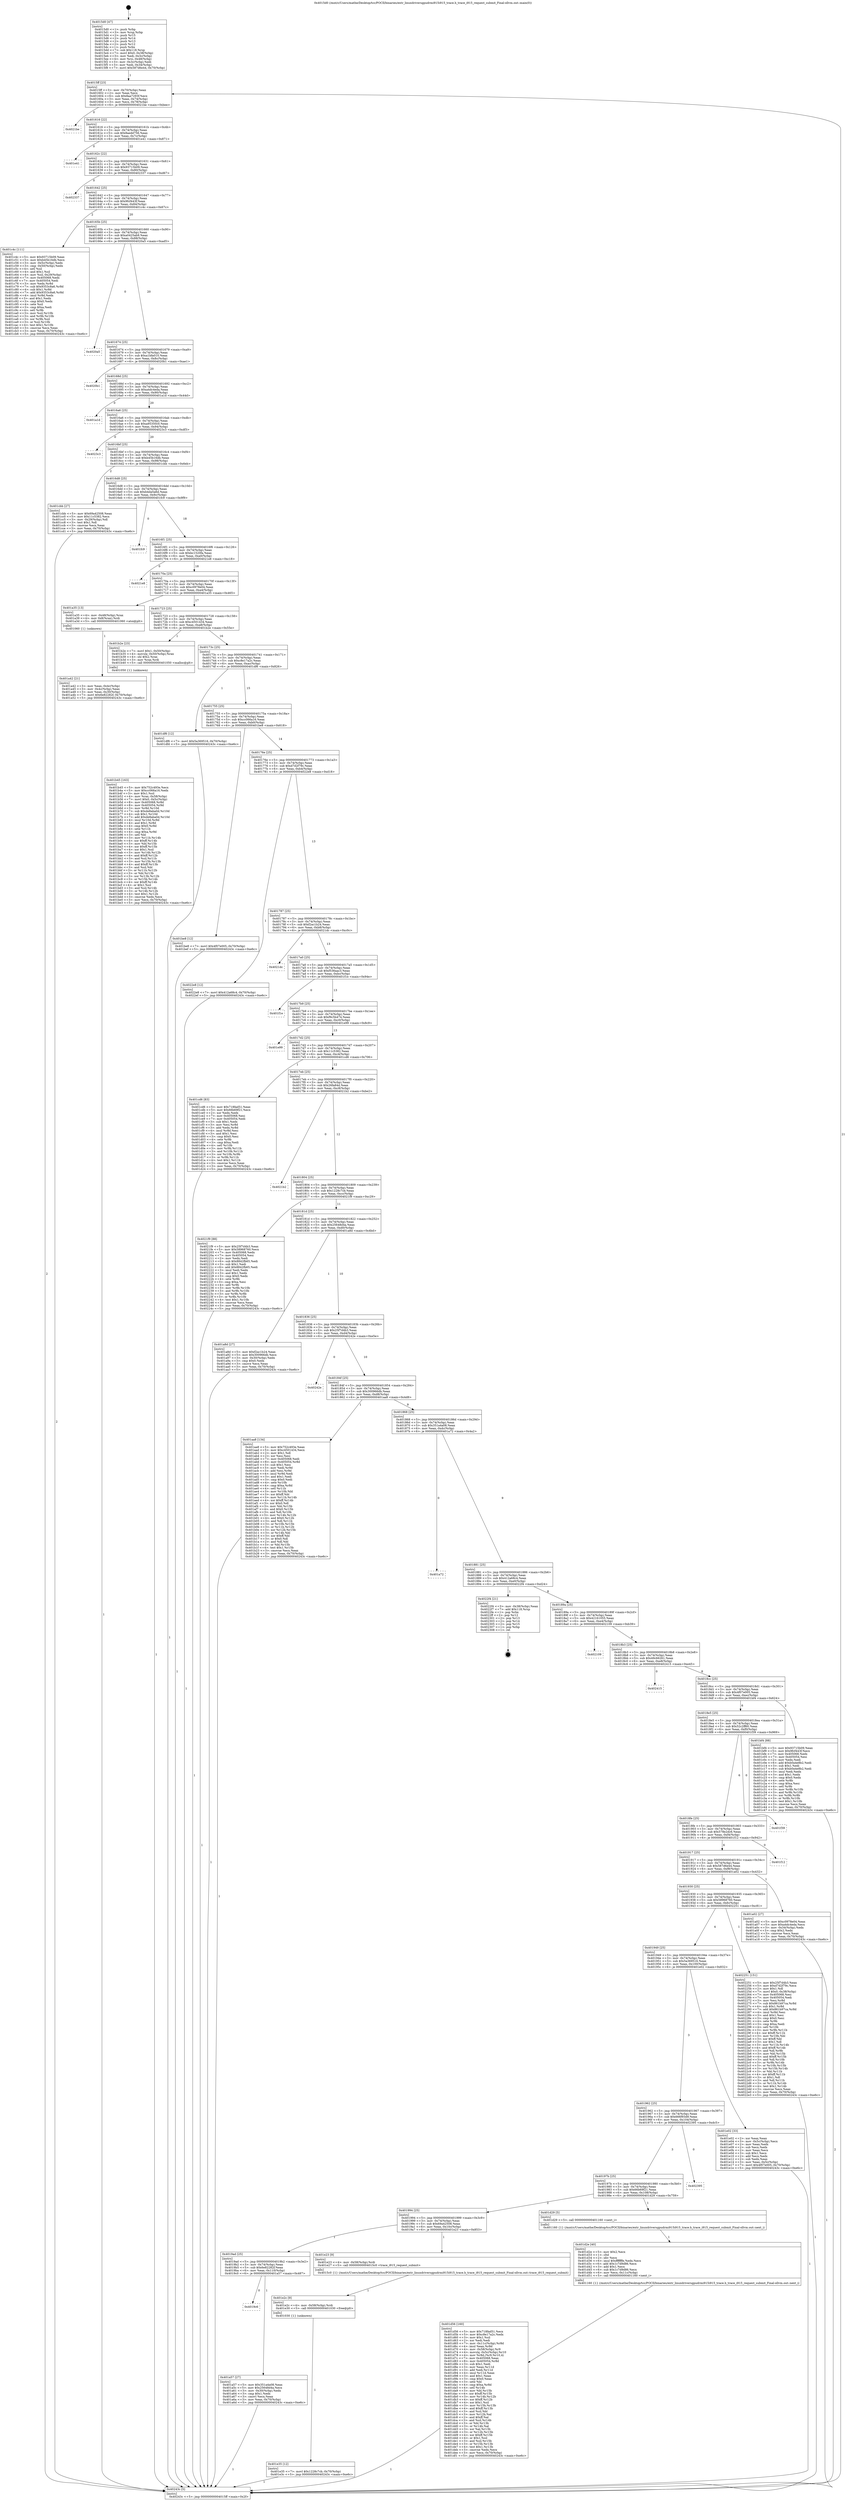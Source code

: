 digraph "0x4015d0" {
  label = "0x4015d0 (/mnt/c/Users/mathe/Desktop/tcc/POCII/binaries/extr_linuxdriversgpudrmi915i915_trace.h_trace_i915_request_submit_Final-ollvm.out::main(0))"
  labelloc = "t"
  node[shape=record]

  Entry [label="",width=0.3,height=0.3,shape=circle,fillcolor=black,style=filled]
  "0x4015ff" [label="{
     0x4015ff [23]\l
     | [instrs]\l
     &nbsp;&nbsp;0x4015ff \<+3\>: mov -0x70(%rbp),%eax\l
     &nbsp;&nbsp;0x401602 \<+2\>: mov %eax,%ecx\l
     &nbsp;&nbsp;0x401604 \<+6\>: sub $0x8aa7293f,%ecx\l
     &nbsp;&nbsp;0x40160a \<+3\>: mov %eax,-0x74(%rbp)\l
     &nbsp;&nbsp;0x40160d \<+3\>: mov %ecx,-0x78(%rbp)\l
     &nbsp;&nbsp;0x401610 \<+6\>: je 00000000004021be \<main+0xbee\>\l
  }"]
  "0x4021be" [label="{
     0x4021be\l
  }", style=dashed]
  "0x401616" [label="{
     0x401616 [22]\l
     | [instrs]\l
     &nbsp;&nbsp;0x401616 \<+5\>: jmp 000000000040161b \<main+0x4b\>\l
     &nbsp;&nbsp;0x40161b \<+3\>: mov -0x74(%rbp),%eax\l
     &nbsp;&nbsp;0x40161e \<+5\>: sub $0x8aedd756,%eax\l
     &nbsp;&nbsp;0x401623 \<+3\>: mov %eax,-0x7c(%rbp)\l
     &nbsp;&nbsp;0x401626 \<+6\>: je 0000000000401e41 \<main+0x871\>\l
  }"]
  Exit [label="",width=0.3,height=0.3,shape=circle,fillcolor=black,style=filled,peripheries=2]
  "0x401e41" [label="{
     0x401e41\l
  }", style=dashed]
  "0x40162c" [label="{
     0x40162c [22]\l
     | [instrs]\l
     &nbsp;&nbsp;0x40162c \<+5\>: jmp 0000000000401631 \<main+0x61\>\l
     &nbsp;&nbsp;0x401631 \<+3\>: mov -0x74(%rbp),%eax\l
     &nbsp;&nbsp;0x401634 \<+5\>: sub $0x93715b09,%eax\l
     &nbsp;&nbsp;0x401639 \<+3\>: mov %eax,-0x80(%rbp)\l
     &nbsp;&nbsp;0x40163c \<+6\>: je 0000000000402337 \<main+0xd67\>\l
  }"]
  "0x401e35" [label="{
     0x401e35 [12]\l
     | [instrs]\l
     &nbsp;&nbsp;0x401e35 \<+7\>: movl $0x1228c7cb,-0x70(%rbp)\l
     &nbsp;&nbsp;0x401e3c \<+5\>: jmp 000000000040243c \<main+0xe6c\>\l
  }"]
  "0x402337" [label="{
     0x402337\l
  }", style=dashed]
  "0x401642" [label="{
     0x401642 [25]\l
     | [instrs]\l
     &nbsp;&nbsp;0x401642 \<+5\>: jmp 0000000000401647 \<main+0x77\>\l
     &nbsp;&nbsp;0x401647 \<+3\>: mov -0x74(%rbp),%eax\l
     &nbsp;&nbsp;0x40164a \<+5\>: sub $0x9fcf443f,%eax\l
     &nbsp;&nbsp;0x40164f \<+6\>: mov %eax,-0x84(%rbp)\l
     &nbsp;&nbsp;0x401655 \<+6\>: je 0000000000401c4c \<main+0x67c\>\l
  }"]
  "0x401e2c" [label="{
     0x401e2c [9]\l
     | [instrs]\l
     &nbsp;&nbsp;0x401e2c \<+4\>: mov -0x58(%rbp),%rdi\l
     &nbsp;&nbsp;0x401e30 \<+5\>: call 0000000000401030 \<free@plt\>\l
     | [calls]\l
     &nbsp;&nbsp;0x401030 \{1\} (unknown)\l
  }"]
  "0x401c4c" [label="{
     0x401c4c [111]\l
     | [instrs]\l
     &nbsp;&nbsp;0x401c4c \<+5\>: mov $0x93715b09,%eax\l
     &nbsp;&nbsp;0x401c51 \<+5\>: mov $0xb45b16db,%ecx\l
     &nbsp;&nbsp;0x401c56 \<+3\>: mov -0x5c(%rbp),%edx\l
     &nbsp;&nbsp;0x401c59 \<+3\>: cmp -0x50(%rbp),%edx\l
     &nbsp;&nbsp;0x401c5c \<+4\>: setl %sil\l
     &nbsp;&nbsp;0x401c60 \<+4\>: and $0x1,%sil\l
     &nbsp;&nbsp;0x401c64 \<+4\>: mov %sil,-0x29(%rbp)\l
     &nbsp;&nbsp;0x401c68 \<+7\>: mov 0x405068,%edx\l
     &nbsp;&nbsp;0x401c6f \<+7\>: mov 0x405054,%edi\l
     &nbsp;&nbsp;0x401c76 \<+3\>: mov %edx,%r8d\l
     &nbsp;&nbsp;0x401c79 \<+7\>: sub $0x9353c8a6,%r8d\l
     &nbsp;&nbsp;0x401c80 \<+4\>: sub $0x1,%r8d\l
     &nbsp;&nbsp;0x401c84 \<+7\>: add $0x9353c8a6,%r8d\l
     &nbsp;&nbsp;0x401c8b \<+4\>: imul %r8d,%edx\l
     &nbsp;&nbsp;0x401c8f \<+3\>: and $0x1,%edx\l
     &nbsp;&nbsp;0x401c92 \<+3\>: cmp $0x0,%edx\l
     &nbsp;&nbsp;0x401c95 \<+4\>: sete %sil\l
     &nbsp;&nbsp;0x401c99 \<+3\>: cmp $0xa,%edi\l
     &nbsp;&nbsp;0x401c9c \<+4\>: setl %r9b\l
     &nbsp;&nbsp;0x401ca0 \<+3\>: mov %sil,%r10b\l
     &nbsp;&nbsp;0x401ca3 \<+3\>: and %r9b,%r10b\l
     &nbsp;&nbsp;0x401ca6 \<+3\>: xor %r9b,%sil\l
     &nbsp;&nbsp;0x401ca9 \<+3\>: or %sil,%r10b\l
     &nbsp;&nbsp;0x401cac \<+4\>: test $0x1,%r10b\l
     &nbsp;&nbsp;0x401cb0 \<+3\>: cmovne %ecx,%eax\l
     &nbsp;&nbsp;0x401cb3 \<+3\>: mov %eax,-0x70(%rbp)\l
     &nbsp;&nbsp;0x401cb6 \<+5\>: jmp 000000000040243c \<main+0xe6c\>\l
  }"]
  "0x40165b" [label="{
     0x40165b [25]\l
     | [instrs]\l
     &nbsp;&nbsp;0x40165b \<+5\>: jmp 0000000000401660 \<main+0x90\>\l
     &nbsp;&nbsp;0x401660 \<+3\>: mov -0x74(%rbp),%eax\l
     &nbsp;&nbsp;0x401663 \<+5\>: sub $0xa0425ab9,%eax\l
     &nbsp;&nbsp;0x401668 \<+6\>: mov %eax,-0x88(%rbp)\l
     &nbsp;&nbsp;0x40166e \<+6\>: je 00000000004020a5 \<main+0xad5\>\l
  }"]
  "0x401d56" [label="{
     0x401d56 [160]\l
     | [instrs]\l
     &nbsp;&nbsp;0x401d56 \<+5\>: mov $0x718fad51,%ecx\l
     &nbsp;&nbsp;0x401d5b \<+5\>: mov $0xc8e17a2c,%edx\l
     &nbsp;&nbsp;0x401d60 \<+3\>: mov $0x1,%sil\l
     &nbsp;&nbsp;0x401d63 \<+2\>: xor %edi,%edi\l
     &nbsp;&nbsp;0x401d65 \<+7\>: mov -0x11c(%rbp),%r8d\l
     &nbsp;&nbsp;0x401d6c \<+4\>: imul %eax,%r8d\l
     &nbsp;&nbsp;0x401d70 \<+4\>: mov -0x58(%rbp),%r9\l
     &nbsp;&nbsp;0x401d74 \<+4\>: movslq -0x5c(%rbp),%r10\l
     &nbsp;&nbsp;0x401d78 \<+4\>: mov %r8d,(%r9,%r10,4)\l
     &nbsp;&nbsp;0x401d7c \<+7\>: mov 0x405068,%eax\l
     &nbsp;&nbsp;0x401d83 \<+8\>: mov 0x405054,%r8d\l
     &nbsp;&nbsp;0x401d8b \<+3\>: sub $0x1,%edi\l
     &nbsp;&nbsp;0x401d8e \<+3\>: mov %eax,%r11d\l
     &nbsp;&nbsp;0x401d91 \<+3\>: add %edi,%r11d\l
     &nbsp;&nbsp;0x401d94 \<+4\>: imul %r11d,%eax\l
     &nbsp;&nbsp;0x401d98 \<+3\>: and $0x1,%eax\l
     &nbsp;&nbsp;0x401d9b \<+3\>: cmp $0x0,%eax\l
     &nbsp;&nbsp;0x401d9e \<+3\>: sete %bl\l
     &nbsp;&nbsp;0x401da1 \<+4\>: cmp $0xa,%r8d\l
     &nbsp;&nbsp;0x401da5 \<+4\>: setl %r14b\l
     &nbsp;&nbsp;0x401da9 \<+3\>: mov %bl,%r15b\l
     &nbsp;&nbsp;0x401dac \<+4\>: xor $0xff,%r15b\l
     &nbsp;&nbsp;0x401db0 \<+3\>: mov %r14b,%r12b\l
     &nbsp;&nbsp;0x401db3 \<+4\>: xor $0xff,%r12b\l
     &nbsp;&nbsp;0x401db7 \<+4\>: xor $0x1,%sil\l
     &nbsp;&nbsp;0x401dbb \<+3\>: mov %r15b,%r13b\l
     &nbsp;&nbsp;0x401dbe \<+4\>: and $0xff,%r13b\l
     &nbsp;&nbsp;0x401dc2 \<+3\>: and %sil,%bl\l
     &nbsp;&nbsp;0x401dc5 \<+3\>: mov %r12b,%al\l
     &nbsp;&nbsp;0x401dc8 \<+2\>: and $0xff,%al\l
     &nbsp;&nbsp;0x401dca \<+3\>: and %sil,%r14b\l
     &nbsp;&nbsp;0x401dcd \<+3\>: or %bl,%r13b\l
     &nbsp;&nbsp;0x401dd0 \<+3\>: or %r14b,%al\l
     &nbsp;&nbsp;0x401dd3 \<+3\>: xor %al,%r13b\l
     &nbsp;&nbsp;0x401dd6 \<+3\>: or %r12b,%r15b\l
     &nbsp;&nbsp;0x401dd9 \<+4\>: xor $0xff,%r15b\l
     &nbsp;&nbsp;0x401ddd \<+4\>: or $0x1,%sil\l
     &nbsp;&nbsp;0x401de1 \<+3\>: and %sil,%r15b\l
     &nbsp;&nbsp;0x401de4 \<+3\>: or %r15b,%r13b\l
     &nbsp;&nbsp;0x401de7 \<+4\>: test $0x1,%r13b\l
     &nbsp;&nbsp;0x401deb \<+3\>: cmovne %edx,%ecx\l
     &nbsp;&nbsp;0x401dee \<+3\>: mov %ecx,-0x70(%rbp)\l
     &nbsp;&nbsp;0x401df1 \<+5\>: jmp 000000000040243c \<main+0xe6c\>\l
  }"]
  "0x4020a5" [label="{
     0x4020a5\l
  }", style=dashed]
  "0x401674" [label="{
     0x401674 [25]\l
     | [instrs]\l
     &nbsp;&nbsp;0x401674 \<+5\>: jmp 0000000000401679 \<main+0xa9\>\l
     &nbsp;&nbsp;0x401679 \<+3\>: mov -0x74(%rbp),%eax\l
     &nbsp;&nbsp;0x40167c \<+5\>: sub $0xa1bfa010,%eax\l
     &nbsp;&nbsp;0x401681 \<+6\>: mov %eax,-0x8c(%rbp)\l
     &nbsp;&nbsp;0x401687 \<+6\>: je 00000000004020b1 \<main+0xae1\>\l
  }"]
  "0x401d2e" [label="{
     0x401d2e [40]\l
     | [instrs]\l
     &nbsp;&nbsp;0x401d2e \<+5\>: mov $0x2,%ecx\l
     &nbsp;&nbsp;0x401d33 \<+1\>: cltd\l
     &nbsp;&nbsp;0x401d34 \<+2\>: idiv %ecx\l
     &nbsp;&nbsp;0x401d36 \<+6\>: imul $0xfffffffe,%edx,%ecx\l
     &nbsp;&nbsp;0x401d3c \<+6\>: add $0x1c7d9d86,%ecx\l
     &nbsp;&nbsp;0x401d42 \<+3\>: add $0x1,%ecx\l
     &nbsp;&nbsp;0x401d45 \<+6\>: sub $0x1c7d9d86,%ecx\l
     &nbsp;&nbsp;0x401d4b \<+6\>: mov %ecx,-0x11c(%rbp)\l
     &nbsp;&nbsp;0x401d51 \<+5\>: call 0000000000401160 \<next_i\>\l
     | [calls]\l
     &nbsp;&nbsp;0x401160 \{1\} (/mnt/c/Users/mathe/Desktop/tcc/POCII/binaries/extr_linuxdriversgpudrmi915i915_trace.h_trace_i915_request_submit_Final-ollvm.out::next_i)\l
  }"]
  "0x4020b1" [label="{
     0x4020b1\l
  }", style=dashed]
  "0x40168d" [label="{
     0x40168d [25]\l
     | [instrs]\l
     &nbsp;&nbsp;0x40168d \<+5\>: jmp 0000000000401692 \<main+0xc2\>\l
     &nbsp;&nbsp;0x401692 \<+3\>: mov -0x74(%rbp),%eax\l
     &nbsp;&nbsp;0x401695 \<+5\>: sub $0xa4dc4eda,%eax\l
     &nbsp;&nbsp;0x40169a \<+6\>: mov %eax,-0x90(%rbp)\l
     &nbsp;&nbsp;0x4016a0 \<+6\>: je 0000000000401a1d \<main+0x44d\>\l
  }"]
  "0x401b45" [label="{
     0x401b45 [163]\l
     | [instrs]\l
     &nbsp;&nbsp;0x401b45 \<+5\>: mov $0x752c493e,%ecx\l
     &nbsp;&nbsp;0x401b4a \<+5\>: mov $0xcc066a16,%edx\l
     &nbsp;&nbsp;0x401b4f \<+3\>: mov $0x1,%sil\l
     &nbsp;&nbsp;0x401b52 \<+4\>: mov %rax,-0x58(%rbp)\l
     &nbsp;&nbsp;0x401b56 \<+7\>: movl $0x0,-0x5c(%rbp)\l
     &nbsp;&nbsp;0x401b5d \<+8\>: mov 0x405068,%r8d\l
     &nbsp;&nbsp;0x401b65 \<+8\>: mov 0x405054,%r9d\l
     &nbsp;&nbsp;0x401b6d \<+3\>: mov %r8d,%r10d\l
     &nbsp;&nbsp;0x401b70 \<+7\>: sub $0xde8aba0d,%r10d\l
     &nbsp;&nbsp;0x401b77 \<+4\>: sub $0x1,%r10d\l
     &nbsp;&nbsp;0x401b7b \<+7\>: add $0xde8aba0d,%r10d\l
     &nbsp;&nbsp;0x401b82 \<+4\>: imul %r10d,%r8d\l
     &nbsp;&nbsp;0x401b86 \<+4\>: and $0x1,%r8d\l
     &nbsp;&nbsp;0x401b8a \<+4\>: cmp $0x0,%r8d\l
     &nbsp;&nbsp;0x401b8e \<+4\>: sete %r11b\l
     &nbsp;&nbsp;0x401b92 \<+4\>: cmp $0xa,%r9d\l
     &nbsp;&nbsp;0x401b96 \<+3\>: setl %bl\l
     &nbsp;&nbsp;0x401b99 \<+3\>: mov %r11b,%r14b\l
     &nbsp;&nbsp;0x401b9c \<+4\>: xor $0xff,%r14b\l
     &nbsp;&nbsp;0x401ba0 \<+3\>: mov %bl,%r15b\l
     &nbsp;&nbsp;0x401ba3 \<+4\>: xor $0xff,%r15b\l
     &nbsp;&nbsp;0x401ba7 \<+4\>: xor $0x1,%sil\l
     &nbsp;&nbsp;0x401bab \<+3\>: mov %r14b,%r12b\l
     &nbsp;&nbsp;0x401bae \<+4\>: and $0xff,%r12b\l
     &nbsp;&nbsp;0x401bb2 \<+3\>: and %sil,%r11b\l
     &nbsp;&nbsp;0x401bb5 \<+3\>: mov %r15b,%r13b\l
     &nbsp;&nbsp;0x401bb8 \<+4\>: and $0xff,%r13b\l
     &nbsp;&nbsp;0x401bbc \<+3\>: and %sil,%bl\l
     &nbsp;&nbsp;0x401bbf \<+3\>: or %r11b,%r12b\l
     &nbsp;&nbsp;0x401bc2 \<+3\>: or %bl,%r13b\l
     &nbsp;&nbsp;0x401bc5 \<+3\>: xor %r13b,%r12b\l
     &nbsp;&nbsp;0x401bc8 \<+3\>: or %r15b,%r14b\l
     &nbsp;&nbsp;0x401bcb \<+4\>: xor $0xff,%r14b\l
     &nbsp;&nbsp;0x401bcf \<+4\>: or $0x1,%sil\l
     &nbsp;&nbsp;0x401bd3 \<+3\>: and %sil,%r14b\l
     &nbsp;&nbsp;0x401bd6 \<+3\>: or %r14b,%r12b\l
     &nbsp;&nbsp;0x401bd9 \<+4\>: test $0x1,%r12b\l
     &nbsp;&nbsp;0x401bdd \<+3\>: cmovne %edx,%ecx\l
     &nbsp;&nbsp;0x401be0 \<+3\>: mov %ecx,-0x70(%rbp)\l
     &nbsp;&nbsp;0x401be3 \<+5\>: jmp 000000000040243c \<main+0xe6c\>\l
  }"]
  "0x401a1d" [label="{
     0x401a1d\l
  }", style=dashed]
  "0x4016a6" [label="{
     0x4016a6 [25]\l
     | [instrs]\l
     &nbsp;&nbsp;0x4016a6 \<+5\>: jmp 00000000004016ab \<main+0xdb\>\l
     &nbsp;&nbsp;0x4016ab \<+3\>: mov -0x74(%rbp),%eax\l
     &nbsp;&nbsp;0x4016ae \<+5\>: sub $0xa95350c0,%eax\l
     &nbsp;&nbsp;0x4016b3 \<+6\>: mov %eax,-0x94(%rbp)\l
     &nbsp;&nbsp;0x4016b9 \<+6\>: je 00000000004023c3 \<main+0xdf3\>\l
  }"]
  "0x4019c6" [label="{
     0x4019c6\l
  }", style=dashed]
  "0x4023c3" [label="{
     0x4023c3\l
  }", style=dashed]
  "0x4016bf" [label="{
     0x4016bf [25]\l
     | [instrs]\l
     &nbsp;&nbsp;0x4016bf \<+5\>: jmp 00000000004016c4 \<main+0xf4\>\l
     &nbsp;&nbsp;0x4016c4 \<+3\>: mov -0x74(%rbp),%eax\l
     &nbsp;&nbsp;0x4016c7 \<+5\>: sub $0xb45b16db,%eax\l
     &nbsp;&nbsp;0x4016cc \<+6\>: mov %eax,-0x98(%rbp)\l
     &nbsp;&nbsp;0x4016d2 \<+6\>: je 0000000000401cbb \<main+0x6eb\>\l
  }"]
  "0x401a57" [label="{
     0x401a57 [27]\l
     | [instrs]\l
     &nbsp;&nbsp;0x401a57 \<+5\>: mov $0x351a4a08,%eax\l
     &nbsp;&nbsp;0x401a5c \<+5\>: mov $0x25648d4a,%ecx\l
     &nbsp;&nbsp;0x401a61 \<+3\>: mov -0x30(%rbp),%edx\l
     &nbsp;&nbsp;0x401a64 \<+3\>: cmp $0x1,%edx\l
     &nbsp;&nbsp;0x401a67 \<+3\>: cmovl %ecx,%eax\l
     &nbsp;&nbsp;0x401a6a \<+3\>: mov %eax,-0x70(%rbp)\l
     &nbsp;&nbsp;0x401a6d \<+5\>: jmp 000000000040243c \<main+0xe6c\>\l
  }"]
  "0x401cbb" [label="{
     0x401cbb [27]\l
     | [instrs]\l
     &nbsp;&nbsp;0x401cbb \<+5\>: mov $0x69a42508,%eax\l
     &nbsp;&nbsp;0x401cc0 \<+5\>: mov $0x11c5382,%ecx\l
     &nbsp;&nbsp;0x401cc5 \<+3\>: mov -0x29(%rbp),%dl\l
     &nbsp;&nbsp;0x401cc8 \<+3\>: test $0x1,%dl\l
     &nbsp;&nbsp;0x401ccb \<+3\>: cmovne %ecx,%eax\l
     &nbsp;&nbsp;0x401cce \<+3\>: mov %eax,-0x70(%rbp)\l
     &nbsp;&nbsp;0x401cd1 \<+5\>: jmp 000000000040243c \<main+0xe6c\>\l
  }"]
  "0x4016d8" [label="{
     0x4016d8 [25]\l
     | [instrs]\l
     &nbsp;&nbsp;0x4016d8 \<+5\>: jmp 00000000004016dd \<main+0x10d\>\l
     &nbsp;&nbsp;0x4016dd \<+3\>: mov -0x74(%rbp),%eax\l
     &nbsp;&nbsp;0x4016e0 \<+5\>: sub $0xb4da5a6d,%eax\l
     &nbsp;&nbsp;0x4016e5 \<+6\>: mov %eax,-0x9c(%rbp)\l
     &nbsp;&nbsp;0x4016eb \<+6\>: je 0000000000401fc9 \<main+0x9f9\>\l
  }"]
  "0x4019ad" [label="{
     0x4019ad [25]\l
     | [instrs]\l
     &nbsp;&nbsp;0x4019ad \<+5\>: jmp 00000000004019b2 \<main+0x3e2\>\l
     &nbsp;&nbsp;0x4019b2 \<+3\>: mov -0x74(%rbp),%eax\l
     &nbsp;&nbsp;0x4019b5 \<+5\>: sub $0x6e82282f,%eax\l
     &nbsp;&nbsp;0x4019ba \<+6\>: mov %eax,-0x110(%rbp)\l
     &nbsp;&nbsp;0x4019c0 \<+6\>: je 0000000000401a57 \<main+0x487\>\l
  }"]
  "0x401fc9" [label="{
     0x401fc9\l
  }", style=dashed]
  "0x4016f1" [label="{
     0x4016f1 [25]\l
     | [instrs]\l
     &nbsp;&nbsp;0x4016f1 \<+5\>: jmp 00000000004016f6 \<main+0x126\>\l
     &nbsp;&nbsp;0x4016f6 \<+3\>: mov -0x74(%rbp),%eax\l
     &nbsp;&nbsp;0x4016f9 \<+5\>: sub $0xbc1520fa,%eax\l
     &nbsp;&nbsp;0x4016fe \<+6\>: mov %eax,-0xa0(%rbp)\l
     &nbsp;&nbsp;0x401704 \<+6\>: je 00000000004021e8 \<main+0xc18\>\l
  }"]
  "0x401e23" [label="{
     0x401e23 [9]\l
     | [instrs]\l
     &nbsp;&nbsp;0x401e23 \<+4\>: mov -0x58(%rbp),%rdi\l
     &nbsp;&nbsp;0x401e27 \<+5\>: call 00000000004015c0 \<trace_i915_request_submit\>\l
     | [calls]\l
     &nbsp;&nbsp;0x4015c0 \{1\} (/mnt/c/Users/mathe/Desktop/tcc/POCII/binaries/extr_linuxdriversgpudrmi915i915_trace.h_trace_i915_request_submit_Final-ollvm.out::trace_i915_request_submit)\l
  }"]
  "0x4021e8" [label="{
     0x4021e8\l
  }", style=dashed]
  "0x40170a" [label="{
     0x40170a [25]\l
     | [instrs]\l
     &nbsp;&nbsp;0x40170a \<+5\>: jmp 000000000040170f \<main+0x13f\>\l
     &nbsp;&nbsp;0x40170f \<+3\>: mov -0x74(%rbp),%eax\l
     &nbsp;&nbsp;0x401712 \<+5\>: sub $0xc0978e04,%eax\l
     &nbsp;&nbsp;0x401717 \<+6\>: mov %eax,-0xa4(%rbp)\l
     &nbsp;&nbsp;0x40171d \<+6\>: je 0000000000401a35 \<main+0x465\>\l
  }"]
  "0x401994" [label="{
     0x401994 [25]\l
     | [instrs]\l
     &nbsp;&nbsp;0x401994 \<+5\>: jmp 0000000000401999 \<main+0x3c9\>\l
     &nbsp;&nbsp;0x401999 \<+3\>: mov -0x74(%rbp),%eax\l
     &nbsp;&nbsp;0x40199c \<+5\>: sub $0x69a42508,%eax\l
     &nbsp;&nbsp;0x4019a1 \<+6\>: mov %eax,-0x10c(%rbp)\l
     &nbsp;&nbsp;0x4019a7 \<+6\>: je 0000000000401e23 \<main+0x853\>\l
  }"]
  "0x401a35" [label="{
     0x401a35 [13]\l
     | [instrs]\l
     &nbsp;&nbsp;0x401a35 \<+4\>: mov -0x48(%rbp),%rax\l
     &nbsp;&nbsp;0x401a39 \<+4\>: mov 0x8(%rax),%rdi\l
     &nbsp;&nbsp;0x401a3d \<+5\>: call 0000000000401060 \<atoi@plt\>\l
     | [calls]\l
     &nbsp;&nbsp;0x401060 \{1\} (unknown)\l
  }"]
  "0x401723" [label="{
     0x401723 [25]\l
     | [instrs]\l
     &nbsp;&nbsp;0x401723 \<+5\>: jmp 0000000000401728 \<main+0x158\>\l
     &nbsp;&nbsp;0x401728 \<+3\>: mov -0x74(%rbp),%eax\l
     &nbsp;&nbsp;0x40172b \<+5\>: sub $0xc4501434,%eax\l
     &nbsp;&nbsp;0x401730 \<+6\>: mov %eax,-0xa8(%rbp)\l
     &nbsp;&nbsp;0x401736 \<+6\>: je 0000000000401b2e \<main+0x55e\>\l
  }"]
  "0x401d29" [label="{
     0x401d29 [5]\l
     | [instrs]\l
     &nbsp;&nbsp;0x401d29 \<+5\>: call 0000000000401160 \<next_i\>\l
     | [calls]\l
     &nbsp;&nbsp;0x401160 \{1\} (/mnt/c/Users/mathe/Desktop/tcc/POCII/binaries/extr_linuxdriversgpudrmi915i915_trace.h_trace_i915_request_submit_Final-ollvm.out::next_i)\l
  }"]
  "0x401b2e" [label="{
     0x401b2e [23]\l
     | [instrs]\l
     &nbsp;&nbsp;0x401b2e \<+7\>: movl $0x1,-0x50(%rbp)\l
     &nbsp;&nbsp;0x401b35 \<+4\>: movslq -0x50(%rbp),%rax\l
     &nbsp;&nbsp;0x401b39 \<+4\>: shl $0x2,%rax\l
     &nbsp;&nbsp;0x401b3d \<+3\>: mov %rax,%rdi\l
     &nbsp;&nbsp;0x401b40 \<+5\>: call 0000000000401050 \<malloc@plt\>\l
     | [calls]\l
     &nbsp;&nbsp;0x401050 \{1\} (unknown)\l
  }"]
  "0x40173c" [label="{
     0x40173c [25]\l
     | [instrs]\l
     &nbsp;&nbsp;0x40173c \<+5\>: jmp 0000000000401741 \<main+0x171\>\l
     &nbsp;&nbsp;0x401741 \<+3\>: mov -0x74(%rbp),%eax\l
     &nbsp;&nbsp;0x401744 \<+5\>: sub $0xc8e17a2c,%eax\l
     &nbsp;&nbsp;0x401749 \<+6\>: mov %eax,-0xac(%rbp)\l
     &nbsp;&nbsp;0x40174f \<+6\>: je 0000000000401df6 \<main+0x826\>\l
  }"]
  "0x40197b" [label="{
     0x40197b [25]\l
     | [instrs]\l
     &nbsp;&nbsp;0x40197b \<+5\>: jmp 0000000000401980 \<main+0x3b0\>\l
     &nbsp;&nbsp;0x401980 \<+3\>: mov -0x74(%rbp),%eax\l
     &nbsp;&nbsp;0x401983 \<+5\>: sub $0x66b69f21,%eax\l
     &nbsp;&nbsp;0x401988 \<+6\>: mov %eax,-0x108(%rbp)\l
     &nbsp;&nbsp;0x40198e \<+6\>: je 0000000000401d29 \<main+0x759\>\l
  }"]
  "0x401df6" [label="{
     0x401df6 [12]\l
     | [instrs]\l
     &nbsp;&nbsp;0x401df6 \<+7\>: movl $0x5a369516,-0x70(%rbp)\l
     &nbsp;&nbsp;0x401dfd \<+5\>: jmp 000000000040243c \<main+0xe6c\>\l
  }"]
  "0x401755" [label="{
     0x401755 [25]\l
     | [instrs]\l
     &nbsp;&nbsp;0x401755 \<+5\>: jmp 000000000040175a \<main+0x18a\>\l
     &nbsp;&nbsp;0x40175a \<+3\>: mov -0x74(%rbp),%eax\l
     &nbsp;&nbsp;0x40175d \<+5\>: sub $0xcc066a16,%eax\l
     &nbsp;&nbsp;0x401762 \<+6\>: mov %eax,-0xb0(%rbp)\l
     &nbsp;&nbsp;0x401768 \<+6\>: je 0000000000401be8 \<main+0x618\>\l
  }"]
  "0x402395" [label="{
     0x402395\l
  }", style=dashed]
  "0x401be8" [label="{
     0x401be8 [12]\l
     | [instrs]\l
     &nbsp;&nbsp;0x401be8 \<+7\>: movl $0x4f07e005,-0x70(%rbp)\l
     &nbsp;&nbsp;0x401bef \<+5\>: jmp 000000000040243c \<main+0xe6c\>\l
  }"]
  "0x40176e" [label="{
     0x40176e [25]\l
     | [instrs]\l
     &nbsp;&nbsp;0x40176e \<+5\>: jmp 0000000000401773 \<main+0x1a3\>\l
     &nbsp;&nbsp;0x401773 \<+3\>: mov -0x74(%rbp),%eax\l
     &nbsp;&nbsp;0x401776 \<+5\>: sub $0xd7d2f79c,%eax\l
     &nbsp;&nbsp;0x40177b \<+6\>: mov %eax,-0xb4(%rbp)\l
     &nbsp;&nbsp;0x401781 \<+6\>: je 00000000004022e8 \<main+0xd18\>\l
  }"]
  "0x401962" [label="{
     0x401962 [25]\l
     | [instrs]\l
     &nbsp;&nbsp;0x401962 \<+5\>: jmp 0000000000401967 \<main+0x397\>\l
     &nbsp;&nbsp;0x401967 \<+3\>: mov -0x74(%rbp),%eax\l
     &nbsp;&nbsp;0x40196a \<+5\>: sub $0x666f93d9,%eax\l
     &nbsp;&nbsp;0x40196f \<+6\>: mov %eax,-0x104(%rbp)\l
     &nbsp;&nbsp;0x401975 \<+6\>: je 0000000000402395 \<main+0xdc5\>\l
  }"]
  "0x4022e8" [label="{
     0x4022e8 [12]\l
     | [instrs]\l
     &nbsp;&nbsp;0x4022e8 \<+7\>: movl $0x412a68c4,-0x70(%rbp)\l
     &nbsp;&nbsp;0x4022ef \<+5\>: jmp 000000000040243c \<main+0xe6c\>\l
  }"]
  "0x401787" [label="{
     0x401787 [25]\l
     | [instrs]\l
     &nbsp;&nbsp;0x401787 \<+5\>: jmp 000000000040178c \<main+0x1bc\>\l
     &nbsp;&nbsp;0x40178c \<+3\>: mov -0x74(%rbp),%eax\l
     &nbsp;&nbsp;0x40178f \<+5\>: sub $0xf2ac1b24,%eax\l
     &nbsp;&nbsp;0x401794 \<+6\>: mov %eax,-0xb8(%rbp)\l
     &nbsp;&nbsp;0x40179a \<+6\>: je 00000000004021dc \<main+0xc0c\>\l
  }"]
  "0x401e02" [label="{
     0x401e02 [33]\l
     | [instrs]\l
     &nbsp;&nbsp;0x401e02 \<+2\>: xor %eax,%eax\l
     &nbsp;&nbsp;0x401e04 \<+3\>: mov -0x5c(%rbp),%ecx\l
     &nbsp;&nbsp;0x401e07 \<+2\>: mov %eax,%edx\l
     &nbsp;&nbsp;0x401e09 \<+2\>: sub %ecx,%edx\l
     &nbsp;&nbsp;0x401e0b \<+2\>: mov %eax,%ecx\l
     &nbsp;&nbsp;0x401e0d \<+3\>: sub $0x1,%ecx\l
     &nbsp;&nbsp;0x401e10 \<+2\>: add %ecx,%edx\l
     &nbsp;&nbsp;0x401e12 \<+2\>: sub %edx,%eax\l
     &nbsp;&nbsp;0x401e14 \<+3\>: mov %eax,-0x5c(%rbp)\l
     &nbsp;&nbsp;0x401e17 \<+7\>: movl $0x4f07e005,-0x70(%rbp)\l
     &nbsp;&nbsp;0x401e1e \<+5\>: jmp 000000000040243c \<main+0xe6c\>\l
  }"]
  "0x4021dc" [label="{
     0x4021dc\l
  }", style=dashed]
  "0x4017a0" [label="{
     0x4017a0 [25]\l
     | [instrs]\l
     &nbsp;&nbsp;0x4017a0 \<+5\>: jmp 00000000004017a5 \<main+0x1d5\>\l
     &nbsp;&nbsp;0x4017a5 \<+3\>: mov -0x74(%rbp),%eax\l
     &nbsp;&nbsp;0x4017a8 \<+5\>: sub $0xf536aac3,%eax\l
     &nbsp;&nbsp;0x4017ad \<+6\>: mov %eax,-0xbc(%rbp)\l
     &nbsp;&nbsp;0x4017b3 \<+6\>: je 0000000000401f1e \<main+0x94e\>\l
  }"]
  "0x401949" [label="{
     0x401949 [25]\l
     | [instrs]\l
     &nbsp;&nbsp;0x401949 \<+5\>: jmp 000000000040194e \<main+0x37e\>\l
     &nbsp;&nbsp;0x40194e \<+3\>: mov -0x74(%rbp),%eax\l
     &nbsp;&nbsp;0x401951 \<+5\>: sub $0x5a369516,%eax\l
     &nbsp;&nbsp;0x401956 \<+6\>: mov %eax,-0x100(%rbp)\l
     &nbsp;&nbsp;0x40195c \<+6\>: je 0000000000401e02 \<main+0x832\>\l
  }"]
  "0x401f1e" [label="{
     0x401f1e\l
  }", style=dashed]
  "0x4017b9" [label="{
     0x4017b9 [25]\l
     | [instrs]\l
     &nbsp;&nbsp;0x4017b9 \<+5\>: jmp 00000000004017be \<main+0x1ee\>\l
     &nbsp;&nbsp;0x4017be \<+3\>: mov -0x74(%rbp),%eax\l
     &nbsp;&nbsp;0x4017c1 \<+5\>: sub $0xf9c5b474,%eax\l
     &nbsp;&nbsp;0x4017c6 \<+6\>: mov %eax,-0xc0(%rbp)\l
     &nbsp;&nbsp;0x4017cc \<+6\>: je 0000000000401e99 \<main+0x8c9\>\l
  }"]
  "0x402251" [label="{
     0x402251 [151]\l
     | [instrs]\l
     &nbsp;&nbsp;0x402251 \<+5\>: mov $0x25f7d4b3,%eax\l
     &nbsp;&nbsp;0x402256 \<+5\>: mov $0xd7d2f79c,%ecx\l
     &nbsp;&nbsp;0x40225b \<+2\>: mov $0x1,%dl\l
     &nbsp;&nbsp;0x40225d \<+7\>: movl $0x0,-0x38(%rbp)\l
     &nbsp;&nbsp;0x402264 \<+7\>: mov 0x405068,%esi\l
     &nbsp;&nbsp;0x40226b \<+7\>: mov 0x405054,%edi\l
     &nbsp;&nbsp;0x402272 \<+3\>: mov %esi,%r8d\l
     &nbsp;&nbsp;0x402275 \<+7\>: sub $0x861b97ca,%r8d\l
     &nbsp;&nbsp;0x40227c \<+4\>: sub $0x1,%r8d\l
     &nbsp;&nbsp;0x402280 \<+7\>: add $0x861b97ca,%r8d\l
     &nbsp;&nbsp;0x402287 \<+4\>: imul %r8d,%esi\l
     &nbsp;&nbsp;0x40228b \<+3\>: and $0x1,%esi\l
     &nbsp;&nbsp;0x40228e \<+3\>: cmp $0x0,%esi\l
     &nbsp;&nbsp;0x402291 \<+4\>: sete %r9b\l
     &nbsp;&nbsp;0x402295 \<+3\>: cmp $0xa,%edi\l
     &nbsp;&nbsp;0x402298 \<+4\>: setl %r10b\l
     &nbsp;&nbsp;0x40229c \<+3\>: mov %r9b,%r11b\l
     &nbsp;&nbsp;0x40229f \<+4\>: xor $0xff,%r11b\l
     &nbsp;&nbsp;0x4022a3 \<+3\>: mov %r10b,%bl\l
     &nbsp;&nbsp;0x4022a6 \<+3\>: xor $0xff,%bl\l
     &nbsp;&nbsp;0x4022a9 \<+3\>: xor $0x1,%dl\l
     &nbsp;&nbsp;0x4022ac \<+3\>: mov %r11b,%r14b\l
     &nbsp;&nbsp;0x4022af \<+4\>: and $0xff,%r14b\l
     &nbsp;&nbsp;0x4022b3 \<+3\>: and %dl,%r9b\l
     &nbsp;&nbsp;0x4022b6 \<+3\>: mov %bl,%r15b\l
     &nbsp;&nbsp;0x4022b9 \<+4\>: and $0xff,%r15b\l
     &nbsp;&nbsp;0x4022bd \<+3\>: and %dl,%r10b\l
     &nbsp;&nbsp;0x4022c0 \<+3\>: or %r9b,%r14b\l
     &nbsp;&nbsp;0x4022c3 \<+3\>: or %r10b,%r15b\l
     &nbsp;&nbsp;0x4022c6 \<+3\>: xor %r15b,%r14b\l
     &nbsp;&nbsp;0x4022c9 \<+3\>: or %bl,%r11b\l
     &nbsp;&nbsp;0x4022cc \<+4\>: xor $0xff,%r11b\l
     &nbsp;&nbsp;0x4022d0 \<+3\>: or $0x1,%dl\l
     &nbsp;&nbsp;0x4022d3 \<+3\>: and %dl,%r11b\l
     &nbsp;&nbsp;0x4022d6 \<+3\>: or %r11b,%r14b\l
     &nbsp;&nbsp;0x4022d9 \<+4\>: test $0x1,%r14b\l
     &nbsp;&nbsp;0x4022dd \<+3\>: cmovne %ecx,%eax\l
     &nbsp;&nbsp;0x4022e0 \<+3\>: mov %eax,-0x70(%rbp)\l
     &nbsp;&nbsp;0x4022e3 \<+5\>: jmp 000000000040243c \<main+0xe6c\>\l
  }"]
  "0x401e99" [label="{
     0x401e99\l
  }", style=dashed]
  "0x4017d2" [label="{
     0x4017d2 [25]\l
     | [instrs]\l
     &nbsp;&nbsp;0x4017d2 \<+5\>: jmp 00000000004017d7 \<main+0x207\>\l
     &nbsp;&nbsp;0x4017d7 \<+3\>: mov -0x74(%rbp),%eax\l
     &nbsp;&nbsp;0x4017da \<+5\>: sub $0x11c5382,%eax\l
     &nbsp;&nbsp;0x4017df \<+6\>: mov %eax,-0xc4(%rbp)\l
     &nbsp;&nbsp;0x4017e5 \<+6\>: je 0000000000401cd6 \<main+0x706\>\l
  }"]
  "0x401a42" [label="{
     0x401a42 [21]\l
     | [instrs]\l
     &nbsp;&nbsp;0x401a42 \<+3\>: mov %eax,-0x4c(%rbp)\l
     &nbsp;&nbsp;0x401a45 \<+3\>: mov -0x4c(%rbp),%eax\l
     &nbsp;&nbsp;0x401a48 \<+3\>: mov %eax,-0x30(%rbp)\l
     &nbsp;&nbsp;0x401a4b \<+7\>: movl $0x6e82282f,-0x70(%rbp)\l
     &nbsp;&nbsp;0x401a52 \<+5\>: jmp 000000000040243c \<main+0xe6c\>\l
  }"]
  "0x401cd6" [label="{
     0x401cd6 [83]\l
     | [instrs]\l
     &nbsp;&nbsp;0x401cd6 \<+5\>: mov $0x718fad51,%eax\l
     &nbsp;&nbsp;0x401cdb \<+5\>: mov $0x66b69f21,%ecx\l
     &nbsp;&nbsp;0x401ce0 \<+2\>: xor %edx,%edx\l
     &nbsp;&nbsp;0x401ce2 \<+7\>: mov 0x405068,%esi\l
     &nbsp;&nbsp;0x401ce9 \<+7\>: mov 0x405054,%edi\l
     &nbsp;&nbsp;0x401cf0 \<+3\>: sub $0x1,%edx\l
     &nbsp;&nbsp;0x401cf3 \<+3\>: mov %esi,%r8d\l
     &nbsp;&nbsp;0x401cf6 \<+3\>: add %edx,%r8d\l
     &nbsp;&nbsp;0x401cf9 \<+4\>: imul %r8d,%esi\l
     &nbsp;&nbsp;0x401cfd \<+3\>: and $0x1,%esi\l
     &nbsp;&nbsp;0x401d00 \<+3\>: cmp $0x0,%esi\l
     &nbsp;&nbsp;0x401d03 \<+4\>: sete %r9b\l
     &nbsp;&nbsp;0x401d07 \<+3\>: cmp $0xa,%edi\l
     &nbsp;&nbsp;0x401d0a \<+4\>: setl %r10b\l
     &nbsp;&nbsp;0x401d0e \<+3\>: mov %r9b,%r11b\l
     &nbsp;&nbsp;0x401d11 \<+3\>: and %r10b,%r11b\l
     &nbsp;&nbsp;0x401d14 \<+3\>: xor %r10b,%r9b\l
     &nbsp;&nbsp;0x401d17 \<+3\>: or %r9b,%r11b\l
     &nbsp;&nbsp;0x401d1a \<+4\>: test $0x1,%r11b\l
     &nbsp;&nbsp;0x401d1e \<+3\>: cmovne %ecx,%eax\l
     &nbsp;&nbsp;0x401d21 \<+3\>: mov %eax,-0x70(%rbp)\l
     &nbsp;&nbsp;0x401d24 \<+5\>: jmp 000000000040243c \<main+0xe6c\>\l
  }"]
  "0x4017eb" [label="{
     0x4017eb [25]\l
     | [instrs]\l
     &nbsp;&nbsp;0x4017eb \<+5\>: jmp 00000000004017f0 \<main+0x220\>\l
     &nbsp;&nbsp;0x4017f0 \<+3\>: mov -0x74(%rbp),%eax\l
     &nbsp;&nbsp;0x4017f3 \<+5\>: sub $0x26fa84d,%eax\l
     &nbsp;&nbsp;0x4017f8 \<+6\>: mov %eax,-0xc8(%rbp)\l
     &nbsp;&nbsp;0x4017fe \<+6\>: je 00000000004021b2 \<main+0xbe2\>\l
  }"]
  "0x4015d0" [label="{
     0x4015d0 [47]\l
     | [instrs]\l
     &nbsp;&nbsp;0x4015d0 \<+1\>: push %rbp\l
     &nbsp;&nbsp;0x4015d1 \<+3\>: mov %rsp,%rbp\l
     &nbsp;&nbsp;0x4015d4 \<+2\>: push %r15\l
     &nbsp;&nbsp;0x4015d6 \<+2\>: push %r14\l
     &nbsp;&nbsp;0x4015d8 \<+2\>: push %r13\l
     &nbsp;&nbsp;0x4015da \<+2\>: push %r12\l
     &nbsp;&nbsp;0x4015dc \<+1\>: push %rbx\l
     &nbsp;&nbsp;0x4015dd \<+7\>: sub $0x118,%rsp\l
     &nbsp;&nbsp;0x4015e4 \<+7\>: movl $0x0,-0x38(%rbp)\l
     &nbsp;&nbsp;0x4015eb \<+3\>: mov %edi,-0x3c(%rbp)\l
     &nbsp;&nbsp;0x4015ee \<+4\>: mov %rsi,-0x48(%rbp)\l
     &nbsp;&nbsp;0x4015f2 \<+3\>: mov -0x3c(%rbp),%edi\l
     &nbsp;&nbsp;0x4015f5 \<+3\>: mov %edi,-0x34(%rbp)\l
     &nbsp;&nbsp;0x4015f8 \<+7\>: movl $0x587d6e44,-0x70(%rbp)\l
  }"]
  "0x4021b2" [label="{
     0x4021b2\l
  }", style=dashed]
  "0x401804" [label="{
     0x401804 [25]\l
     | [instrs]\l
     &nbsp;&nbsp;0x401804 \<+5\>: jmp 0000000000401809 \<main+0x239\>\l
     &nbsp;&nbsp;0x401809 \<+3\>: mov -0x74(%rbp),%eax\l
     &nbsp;&nbsp;0x40180c \<+5\>: sub $0x1228c7cb,%eax\l
     &nbsp;&nbsp;0x401811 \<+6\>: mov %eax,-0xcc(%rbp)\l
     &nbsp;&nbsp;0x401817 \<+6\>: je 00000000004021f9 \<main+0xc29\>\l
  }"]
  "0x40243c" [label="{
     0x40243c [5]\l
     | [instrs]\l
     &nbsp;&nbsp;0x40243c \<+5\>: jmp 00000000004015ff \<main+0x2f\>\l
  }"]
  "0x4021f9" [label="{
     0x4021f9 [88]\l
     | [instrs]\l
     &nbsp;&nbsp;0x4021f9 \<+5\>: mov $0x25f7d4b3,%eax\l
     &nbsp;&nbsp;0x4021fe \<+5\>: mov $0x58968760,%ecx\l
     &nbsp;&nbsp;0x402203 \<+7\>: mov 0x405068,%edx\l
     &nbsp;&nbsp;0x40220a \<+7\>: mov 0x405054,%esi\l
     &nbsp;&nbsp;0x402211 \<+2\>: mov %edx,%edi\l
     &nbsp;&nbsp;0x402213 \<+6\>: sub $0x8842fb65,%edi\l
     &nbsp;&nbsp;0x402219 \<+3\>: sub $0x1,%edi\l
     &nbsp;&nbsp;0x40221c \<+6\>: add $0x8842fb65,%edi\l
     &nbsp;&nbsp;0x402222 \<+3\>: imul %edi,%edx\l
     &nbsp;&nbsp;0x402225 \<+3\>: and $0x1,%edx\l
     &nbsp;&nbsp;0x402228 \<+3\>: cmp $0x0,%edx\l
     &nbsp;&nbsp;0x40222b \<+4\>: sete %r8b\l
     &nbsp;&nbsp;0x40222f \<+3\>: cmp $0xa,%esi\l
     &nbsp;&nbsp;0x402232 \<+4\>: setl %r9b\l
     &nbsp;&nbsp;0x402236 \<+3\>: mov %r8b,%r10b\l
     &nbsp;&nbsp;0x402239 \<+3\>: and %r9b,%r10b\l
     &nbsp;&nbsp;0x40223c \<+3\>: xor %r9b,%r8b\l
     &nbsp;&nbsp;0x40223f \<+3\>: or %r8b,%r10b\l
     &nbsp;&nbsp;0x402242 \<+4\>: test $0x1,%r10b\l
     &nbsp;&nbsp;0x402246 \<+3\>: cmovne %ecx,%eax\l
     &nbsp;&nbsp;0x402249 \<+3\>: mov %eax,-0x70(%rbp)\l
     &nbsp;&nbsp;0x40224c \<+5\>: jmp 000000000040243c \<main+0xe6c\>\l
  }"]
  "0x40181d" [label="{
     0x40181d [25]\l
     | [instrs]\l
     &nbsp;&nbsp;0x40181d \<+5\>: jmp 0000000000401822 \<main+0x252\>\l
     &nbsp;&nbsp;0x401822 \<+3\>: mov -0x74(%rbp),%eax\l
     &nbsp;&nbsp;0x401825 \<+5\>: sub $0x25648d4a,%eax\l
     &nbsp;&nbsp;0x40182a \<+6\>: mov %eax,-0xd0(%rbp)\l
     &nbsp;&nbsp;0x401830 \<+6\>: je 0000000000401a8d \<main+0x4bd\>\l
  }"]
  "0x401930" [label="{
     0x401930 [25]\l
     | [instrs]\l
     &nbsp;&nbsp;0x401930 \<+5\>: jmp 0000000000401935 \<main+0x365\>\l
     &nbsp;&nbsp;0x401935 \<+3\>: mov -0x74(%rbp),%eax\l
     &nbsp;&nbsp;0x401938 \<+5\>: sub $0x58968760,%eax\l
     &nbsp;&nbsp;0x40193d \<+6\>: mov %eax,-0xfc(%rbp)\l
     &nbsp;&nbsp;0x401943 \<+6\>: je 0000000000402251 \<main+0xc81\>\l
  }"]
  "0x401a8d" [label="{
     0x401a8d [27]\l
     | [instrs]\l
     &nbsp;&nbsp;0x401a8d \<+5\>: mov $0xf2ac1b24,%eax\l
     &nbsp;&nbsp;0x401a92 \<+5\>: mov $0x300966db,%ecx\l
     &nbsp;&nbsp;0x401a97 \<+3\>: mov -0x30(%rbp),%edx\l
     &nbsp;&nbsp;0x401a9a \<+3\>: cmp $0x0,%edx\l
     &nbsp;&nbsp;0x401a9d \<+3\>: cmove %ecx,%eax\l
     &nbsp;&nbsp;0x401aa0 \<+3\>: mov %eax,-0x70(%rbp)\l
     &nbsp;&nbsp;0x401aa3 \<+5\>: jmp 000000000040243c \<main+0xe6c\>\l
  }"]
  "0x401836" [label="{
     0x401836 [25]\l
     | [instrs]\l
     &nbsp;&nbsp;0x401836 \<+5\>: jmp 000000000040183b \<main+0x26b\>\l
     &nbsp;&nbsp;0x40183b \<+3\>: mov -0x74(%rbp),%eax\l
     &nbsp;&nbsp;0x40183e \<+5\>: sub $0x25f7d4b3,%eax\l
     &nbsp;&nbsp;0x401843 \<+6\>: mov %eax,-0xd4(%rbp)\l
     &nbsp;&nbsp;0x401849 \<+6\>: je 000000000040242e \<main+0xe5e\>\l
  }"]
  "0x401a02" [label="{
     0x401a02 [27]\l
     | [instrs]\l
     &nbsp;&nbsp;0x401a02 \<+5\>: mov $0xc0978e04,%eax\l
     &nbsp;&nbsp;0x401a07 \<+5\>: mov $0xa4dc4eda,%ecx\l
     &nbsp;&nbsp;0x401a0c \<+3\>: mov -0x34(%rbp),%edx\l
     &nbsp;&nbsp;0x401a0f \<+3\>: cmp $0x2,%edx\l
     &nbsp;&nbsp;0x401a12 \<+3\>: cmovne %ecx,%eax\l
     &nbsp;&nbsp;0x401a15 \<+3\>: mov %eax,-0x70(%rbp)\l
     &nbsp;&nbsp;0x401a18 \<+5\>: jmp 000000000040243c \<main+0xe6c\>\l
  }"]
  "0x40242e" [label="{
     0x40242e\l
  }", style=dashed]
  "0x40184f" [label="{
     0x40184f [25]\l
     | [instrs]\l
     &nbsp;&nbsp;0x40184f \<+5\>: jmp 0000000000401854 \<main+0x284\>\l
     &nbsp;&nbsp;0x401854 \<+3\>: mov -0x74(%rbp),%eax\l
     &nbsp;&nbsp;0x401857 \<+5\>: sub $0x300966db,%eax\l
     &nbsp;&nbsp;0x40185c \<+6\>: mov %eax,-0xd8(%rbp)\l
     &nbsp;&nbsp;0x401862 \<+6\>: je 0000000000401aa8 \<main+0x4d8\>\l
  }"]
  "0x401917" [label="{
     0x401917 [25]\l
     | [instrs]\l
     &nbsp;&nbsp;0x401917 \<+5\>: jmp 000000000040191c \<main+0x34c\>\l
     &nbsp;&nbsp;0x40191c \<+3\>: mov -0x74(%rbp),%eax\l
     &nbsp;&nbsp;0x40191f \<+5\>: sub $0x587d6e44,%eax\l
     &nbsp;&nbsp;0x401924 \<+6\>: mov %eax,-0xf8(%rbp)\l
     &nbsp;&nbsp;0x40192a \<+6\>: je 0000000000401a02 \<main+0x432\>\l
  }"]
  "0x401aa8" [label="{
     0x401aa8 [134]\l
     | [instrs]\l
     &nbsp;&nbsp;0x401aa8 \<+5\>: mov $0x752c493e,%eax\l
     &nbsp;&nbsp;0x401aad \<+5\>: mov $0xc4501434,%ecx\l
     &nbsp;&nbsp;0x401ab2 \<+2\>: mov $0x1,%dl\l
     &nbsp;&nbsp;0x401ab4 \<+2\>: xor %esi,%esi\l
     &nbsp;&nbsp;0x401ab6 \<+7\>: mov 0x405068,%edi\l
     &nbsp;&nbsp;0x401abd \<+8\>: mov 0x405054,%r8d\l
     &nbsp;&nbsp;0x401ac5 \<+3\>: sub $0x1,%esi\l
     &nbsp;&nbsp;0x401ac8 \<+3\>: mov %edi,%r9d\l
     &nbsp;&nbsp;0x401acb \<+3\>: add %esi,%r9d\l
     &nbsp;&nbsp;0x401ace \<+4\>: imul %r9d,%edi\l
     &nbsp;&nbsp;0x401ad2 \<+3\>: and $0x1,%edi\l
     &nbsp;&nbsp;0x401ad5 \<+3\>: cmp $0x0,%edi\l
     &nbsp;&nbsp;0x401ad8 \<+4\>: sete %r10b\l
     &nbsp;&nbsp;0x401adc \<+4\>: cmp $0xa,%r8d\l
     &nbsp;&nbsp;0x401ae0 \<+4\>: setl %r11b\l
     &nbsp;&nbsp;0x401ae4 \<+3\>: mov %r10b,%bl\l
     &nbsp;&nbsp;0x401ae7 \<+3\>: xor $0xff,%bl\l
     &nbsp;&nbsp;0x401aea \<+3\>: mov %r11b,%r14b\l
     &nbsp;&nbsp;0x401aed \<+4\>: xor $0xff,%r14b\l
     &nbsp;&nbsp;0x401af1 \<+3\>: xor $0x0,%dl\l
     &nbsp;&nbsp;0x401af4 \<+3\>: mov %bl,%r15b\l
     &nbsp;&nbsp;0x401af7 \<+4\>: and $0x0,%r15b\l
     &nbsp;&nbsp;0x401afb \<+3\>: and %dl,%r10b\l
     &nbsp;&nbsp;0x401afe \<+3\>: mov %r14b,%r12b\l
     &nbsp;&nbsp;0x401b01 \<+4\>: and $0x0,%r12b\l
     &nbsp;&nbsp;0x401b05 \<+3\>: and %dl,%r11b\l
     &nbsp;&nbsp;0x401b08 \<+3\>: or %r10b,%r15b\l
     &nbsp;&nbsp;0x401b0b \<+3\>: or %r11b,%r12b\l
     &nbsp;&nbsp;0x401b0e \<+3\>: xor %r12b,%r15b\l
     &nbsp;&nbsp;0x401b11 \<+3\>: or %r14b,%bl\l
     &nbsp;&nbsp;0x401b14 \<+3\>: xor $0xff,%bl\l
     &nbsp;&nbsp;0x401b17 \<+3\>: or $0x0,%dl\l
     &nbsp;&nbsp;0x401b1a \<+2\>: and %dl,%bl\l
     &nbsp;&nbsp;0x401b1c \<+3\>: or %bl,%r15b\l
     &nbsp;&nbsp;0x401b1f \<+4\>: test $0x1,%r15b\l
     &nbsp;&nbsp;0x401b23 \<+3\>: cmovne %ecx,%eax\l
     &nbsp;&nbsp;0x401b26 \<+3\>: mov %eax,-0x70(%rbp)\l
     &nbsp;&nbsp;0x401b29 \<+5\>: jmp 000000000040243c \<main+0xe6c\>\l
  }"]
  "0x401868" [label="{
     0x401868 [25]\l
     | [instrs]\l
     &nbsp;&nbsp;0x401868 \<+5\>: jmp 000000000040186d \<main+0x29d\>\l
     &nbsp;&nbsp;0x40186d \<+3\>: mov -0x74(%rbp),%eax\l
     &nbsp;&nbsp;0x401870 \<+5\>: sub $0x351a4a08,%eax\l
     &nbsp;&nbsp;0x401875 \<+6\>: mov %eax,-0xdc(%rbp)\l
     &nbsp;&nbsp;0x40187b \<+6\>: je 0000000000401a72 \<main+0x4a2\>\l
  }"]
  "0x401f12" [label="{
     0x401f12\l
  }", style=dashed]
  "0x401a72" [label="{
     0x401a72\l
  }", style=dashed]
  "0x401881" [label="{
     0x401881 [25]\l
     | [instrs]\l
     &nbsp;&nbsp;0x401881 \<+5\>: jmp 0000000000401886 \<main+0x2b6\>\l
     &nbsp;&nbsp;0x401886 \<+3\>: mov -0x74(%rbp),%eax\l
     &nbsp;&nbsp;0x401889 \<+5\>: sub $0x412a68c4,%eax\l
     &nbsp;&nbsp;0x40188e \<+6\>: mov %eax,-0xe0(%rbp)\l
     &nbsp;&nbsp;0x401894 \<+6\>: je 00000000004022f4 \<main+0xd24\>\l
  }"]
  "0x4018fe" [label="{
     0x4018fe [25]\l
     | [instrs]\l
     &nbsp;&nbsp;0x4018fe \<+5\>: jmp 0000000000401903 \<main+0x333\>\l
     &nbsp;&nbsp;0x401903 \<+3\>: mov -0x74(%rbp),%eax\l
     &nbsp;&nbsp;0x401906 \<+5\>: sub $0x578e2dc6,%eax\l
     &nbsp;&nbsp;0x40190b \<+6\>: mov %eax,-0xf4(%rbp)\l
     &nbsp;&nbsp;0x401911 \<+6\>: je 0000000000401f12 \<main+0x942\>\l
  }"]
  "0x4022f4" [label="{
     0x4022f4 [21]\l
     | [instrs]\l
     &nbsp;&nbsp;0x4022f4 \<+3\>: mov -0x38(%rbp),%eax\l
     &nbsp;&nbsp;0x4022f7 \<+7\>: add $0x118,%rsp\l
     &nbsp;&nbsp;0x4022fe \<+1\>: pop %rbx\l
     &nbsp;&nbsp;0x4022ff \<+2\>: pop %r12\l
     &nbsp;&nbsp;0x402301 \<+2\>: pop %r13\l
     &nbsp;&nbsp;0x402303 \<+2\>: pop %r14\l
     &nbsp;&nbsp;0x402305 \<+2\>: pop %r15\l
     &nbsp;&nbsp;0x402307 \<+1\>: pop %rbp\l
     &nbsp;&nbsp;0x402308 \<+1\>: ret\l
  }"]
  "0x40189a" [label="{
     0x40189a [25]\l
     | [instrs]\l
     &nbsp;&nbsp;0x40189a \<+5\>: jmp 000000000040189f \<main+0x2cf\>\l
     &nbsp;&nbsp;0x40189f \<+3\>: mov -0x74(%rbp),%eax\l
     &nbsp;&nbsp;0x4018a2 \<+5\>: sub $0x42161055,%eax\l
     &nbsp;&nbsp;0x4018a7 \<+6\>: mov %eax,-0xe4(%rbp)\l
     &nbsp;&nbsp;0x4018ad \<+6\>: je 0000000000402109 \<main+0xb39\>\l
  }"]
  "0x401f39" [label="{
     0x401f39\l
  }", style=dashed]
  "0x402109" [label="{
     0x402109\l
  }", style=dashed]
  "0x4018b3" [label="{
     0x4018b3 [25]\l
     | [instrs]\l
     &nbsp;&nbsp;0x4018b3 \<+5\>: jmp 00000000004018b8 \<main+0x2e8\>\l
     &nbsp;&nbsp;0x4018b8 \<+3\>: mov -0x74(%rbp),%eax\l
     &nbsp;&nbsp;0x4018bb \<+5\>: sub $0x49c66261,%eax\l
     &nbsp;&nbsp;0x4018c0 \<+6\>: mov %eax,-0xe8(%rbp)\l
     &nbsp;&nbsp;0x4018c6 \<+6\>: je 0000000000402415 \<main+0xe45\>\l
  }"]
  "0x4018e5" [label="{
     0x4018e5 [25]\l
     | [instrs]\l
     &nbsp;&nbsp;0x4018e5 \<+5\>: jmp 00000000004018ea \<main+0x31a\>\l
     &nbsp;&nbsp;0x4018ea \<+3\>: mov -0x74(%rbp),%eax\l
     &nbsp;&nbsp;0x4018ed \<+5\>: sub $0x52c2ff60,%eax\l
     &nbsp;&nbsp;0x4018f2 \<+6\>: mov %eax,-0xf0(%rbp)\l
     &nbsp;&nbsp;0x4018f8 \<+6\>: je 0000000000401f39 \<main+0x969\>\l
  }"]
  "0x402415" [label="{
     0x402415\l
  }", style=dashed]
  "0x4018cc" [label="{
     0x4018cc [25]\l
     | [instrs]\l
     &nbsp;&nbsp;0x4018cc \<+5\>: jmp 00000000004018d1 \<main+0x301\>\l
     &nbsp;&nbsp;0x4018d1 \<+3\>: mov -0x74(%rbp),%eax\l
     &nbsp;&nbsp;0x4018d4 \<+5\>: sub $0x4f07e005,%eax\l
     &nbsp;&nbsp;0x4018d9 \<+6\>: mov %eax,-0xec(%rbp)\l
     &nbsp;&nbsp;0x4018df \<+6\>: je 0000000000401bf4 \<main+0x624\>\l
  }"]
  "0x401bf4" [label="{
     0x401bf4 [88]\l
     | [instrs]\l
     &nbsp;&nbsp;0x401bf4 \<+5\>: mov $0x93715b09,%eax\l
     &nbsp;&nbsp;0x401bf9 \<+5\>: mov $0x9fcf443f,%ecx\l
     &nbsp;&nbsp;0x401bfe \<+7\>: mov 0x405068,%edx\l
     &nbsp;&nbsp;0x401c05 \<+7\>: mov 0x405054,%esi\l
     &nbsp;&nbsp;0x401c0c \<+2\>: mov %edx,%edi\l
     &nbsp;&nbsp;0x401c0e \<+6\>: add $0xb0a4e8b2,%edi\l
     &nbsp;&nbsp;0x401c14 \<+3\>: sub $0x1,%edi\l
     &nbsp;&nbsp;0x401c17 \<+6\>: sub $0xb0a4e8b2,%edi\l
     &nbsp;&nbsp;0x401c1d \<+3\>: imul %edi,%edx\l
     &nbsp;&nbsp;0x401c20 \<+3\>: and $0x1,%edx\l
     &nbsp;&nbsp;0x401c23 \<+3\>: cmp $0x0,%edx\l
     &nbsp;&nbsp;0x401c26 \<+4\>: sete %r8b\l
     &nbsp;&nbsp;0x401c2a \<+3\>: cmp $0xa,%esi\l
     &nbsp;&nbsp;0x401c2d \<+4\>: setl %r9b\l
     &nbsp;&nbsp;0x401c31 \<+3\>: mov %r8b,%r10b\l
     &nbsp;&nbsp;0x401c34 \<+3\>: and %r9b,%r10b\l
     &nbsp;&nbsp;0x401c37 \<+3\>: xor %r9b,%r8b\l
     &nbsp;&nbsp;0x401c3a \<+3\>: or %r8b,%r10b\l
     &nbsp;&nbsp;0x401c3d \<+4\>: test $0x1,%r10b\l
     &nbsp;&nbsp;0x401c41 \<+3\>: cmovne %ecx,%eax\l
     &nbsp;&nbsp;0x401c44 \<+3\>: mov %eax,-0x70(%rbp)\l
     &nbsp;&nbsp;0x401c47 \<+5\>: jmp 000000000040243c \<main+0xe6c\>\l
  }"]
  Entry -> "0x4015d0" [label=" 1"]
  "0x4015ff" -> "0x4021be" [label=" 0"]
  "0x4015ff" -> "0x401616" [label=" 22"]
  "0x4022f4" -> Exit [label=" 1"]
  "0x401616" -> "0x401e41" [label=" 0"]
  "0x401616" -> "0x40162c" [label=" 22"]
  "0x4022e8" -> "0x40243c" [label=" 1"]
  "0x40162c" -> "0x402337" [label=" 0"]
  "0x40162c" -> "0x401642" [label=" 22"]
  "0x402251" -> "0x40243c" [label=" 1"]
  "0x401642" -> "0x401c4c" [label=" 2"]
  "0x401642" -> "0x40165b" [label=" 20"]
  "0x4021f9" -> "0x40243c" [label=" 1"]
  "0x40165b" -> "0x4020a5" [label=" 0"]
  "0x40165b" -> "0x401674" [label=" 20"]
  "0x401e35" -> "0x40243c" [label=" 1"]
  "0x401674" -> "0x4020b1" [label=" 0"]
  "0x401674" -> "0x40168d" [label=" 20"]
  "0x401e2c" -> "0x401e35" [label=" 1"]
  "0x40168d" -> "0x401a1d" [label=" 0"]
  "0x40168d" -> "0x4016a6" [label=" 20"]
  "0x401e23" -> "0x401e2c" [label=" 1"]
  "0x4016a6" -> "0x4023c3" [label=" 0"]
  "0x4016a6" -> "0x4016bf" [label=" 20"]
  "0x401e02" -> "0x40243c" [label=" 1"]
  "0x4016bf" -> "0x401cbb" [label=" 2"]
  "0x4016bf" -> "0x4016d8" [label=" 18"]
  "0x401df6" -> "0x40243c" [label=" 1"]
  "0x4016d8" -> "0x401fc9" [label=" 0"]
  "0x4016d8" -> "0x4016f1" [label=" 18"]
  "0x401d2e" -> "0x401d56" [label=" 1"]
  "0x4016f1" -> "0x4021e8" [label=" 0"]
  "0x4016f1" -> "0x40170a" [label=" 18"]
  "0x401d29" -> "0x401d2e" [label=" 1"]
  "0x40170a" -> "0x401a35" [label=" 1"]
  "0x40170a" -> "0x401723" [label=" 17"]
  "0x401cbb" -> "0x40243c" [label=" 2"]
  "0x401723" -> "0x401b2e" [label=" 1"]
  "0x401723" -> "0x40173c" [label=" 16"]
  "0x401c4c" -> "0x40243c" [label=" 2"]
  "0x40173c" -> "0x401df6" [label=" 1"]
  "0x40173c" -> "0x401755" [label=" 15"]
  "0x401be8" -> "0x40243c" [label=" 1"]
  "0x401755" -> "0x401be8" [label=" 1"]
  "0x401755" -> "0x40176e" [label=" 14"]
  "0x401b45" -> "0x40243c" [label=" 1"]
  "0x40176e" -> "0x4022e8" [label=" 1"]
  "0x40176e" -> "0x401787" [label=" 13"]
  "0x401aa8" -> "0x40243c" [label=" 1"]
  "0x401787" -> "0x4021dc" [label=" 0"]
  "0x401787" -> "0x4017a0" [label=" 13"]
  "0x401a8d" -> "0x40243c" [label=" 1"]
  "0x4017a0" -> "0x401f1e" [label=" 0"]
  "0x4017a0" -> "0x4017b9" [label=" 13"]
  "0x4019ad" -> "0x4019c6" [label=" 0"]
  "0x4017b9" -> "0x401e99" [label=" 0"]
  "0x4017b9" -> "0x4017d2" [label=" 13"]
  "0x4019ad" -> "0x401a57" [label=" 1"]
  "0x4017d2" -> "0x401cd6" [label=" 1"]
  "0x4017d2" -> "0x4017eb" [label=" 12"]
  "0x401994" -> "0x4019ad" [label=" 1"]
  "0x4017eb" -> "0x4021b2" [label=" 0"]
  "0x4017eb" -> "0x401804" [label=" 12"]
  "0x401994" -> "0x401e23" [label=" 1"]
  "0x401804" -> "0x4021f9" [label=" 1"]
  "0x401804" -> "0x40181d" [label=" 11"]
  "0x401cd6" -> "0x40243c" [label=" 1"]
  "0x40181d" -> "0x401a8d" [label=" 1"]
  "0x40181d" -> "0x401836" [label=" 10"]
  "0x40197b" -> "0x401994" [label=" 2"]
  "0x401836" -> "0x40242e" [label=" 0"]
  "0x401836" -> "0x40184f" [label=" 10"]
  "0x40197b" -> "0x401d29" [label=" 1"]
  "0x40184f" -> "0x401aa8" [label=" 1"]
  "0x40184f" -> "0x401868" [label=" 9"]
  "0x401962" -> "0x40197b" [label=" 3"]
  "0x401868" -> "0x401a72" [label=" 0"]
  "0x401868" -> "0x401881" [label=" 9"]
  "0x401962" -> "0x402395" [label=" 0"]
  "0x401881" -> "0x4022f4" [label=" 1"]
  "0x401881" -> "0x40189a" [label=" 8"]
  "0x401949" -> "0x401962" [label=" 3"]
  "0x40189a" -> "0x402109" [label=" 0"]
  "0x40189a" -> "0x4018b3" [label=" 8"]
  "0x401949" -> "0x401e02" [label=" 1"]
  "0x4018b3" -> "0x402415" [label=" 0"]
  "0x4018b3" -> "0x4018cc" [label=" 8"]
  "0x401930" -> "0x401949" [label=" 4"]
  "0x4018cc" -> "0x401bf4" [label=" 2"]
  "0x4018cc" -> "0x4018e5" [label=" 6"]
  "0x401a57" -> "0x40243c" [label=" 1"]
  "0x4018e5" -> "0x401f39" [label=" 0"]
  "0x4018e5" -> "0x4018fe" [label=" 6"]
  "0x401b2e" -> "0x401b45" [label=" 1"]
  "0x4018fe" -> "0x401f12" [label=" 0"]
  "0x4018fe" -> "0x401917" [label=" 6"]
  "0x401bf4" -> "0x40243c" [label=" 2"]
  "0x401917" -> "0x401a02" [label=" 1"]
  "0x401917" -> "0x401930" [label=" 5"]
  "0x401a02" -> "0x40243c" [label=" 1"]
  "0x4015d0" -> "0x4015ff" [label=" 1"]
  "0x40243c" -> "0x4015ff" [label=" 21"]
  "0x401a35" -> "0x401a42" [label=" 1"]
  "0x401a42" -> "0x40243c" [label=" 1"]
  "0x401d56" -> "0x40243c" [label=" 1"]
  "0x401930" -> "0x402251" [label=" 1"]
}
